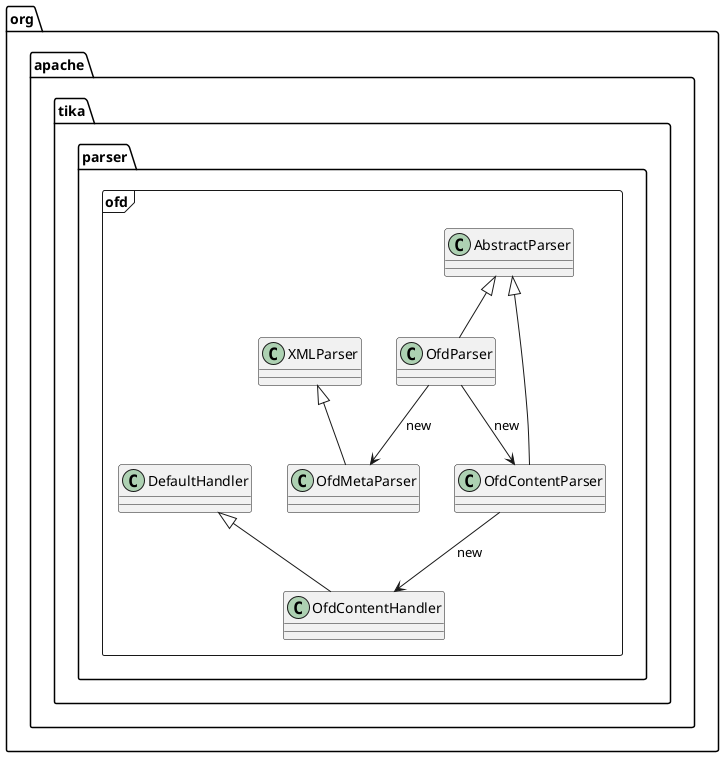 @startuml
package org.apache.tika.parser.ofd <<Frame>>{
    class OfdParser extends AbstractParser
    class OfdMetaParser extends XMLParser
    class OfdContentParser extends AbstractParser
    class OfdContentHandler extends DefaultHandler
}

OfdParser --> OfdMetaParser : new
OfdParser --> OfdContentParser : new

OfdContentParser --> OfdContentHandler : new
@enduml